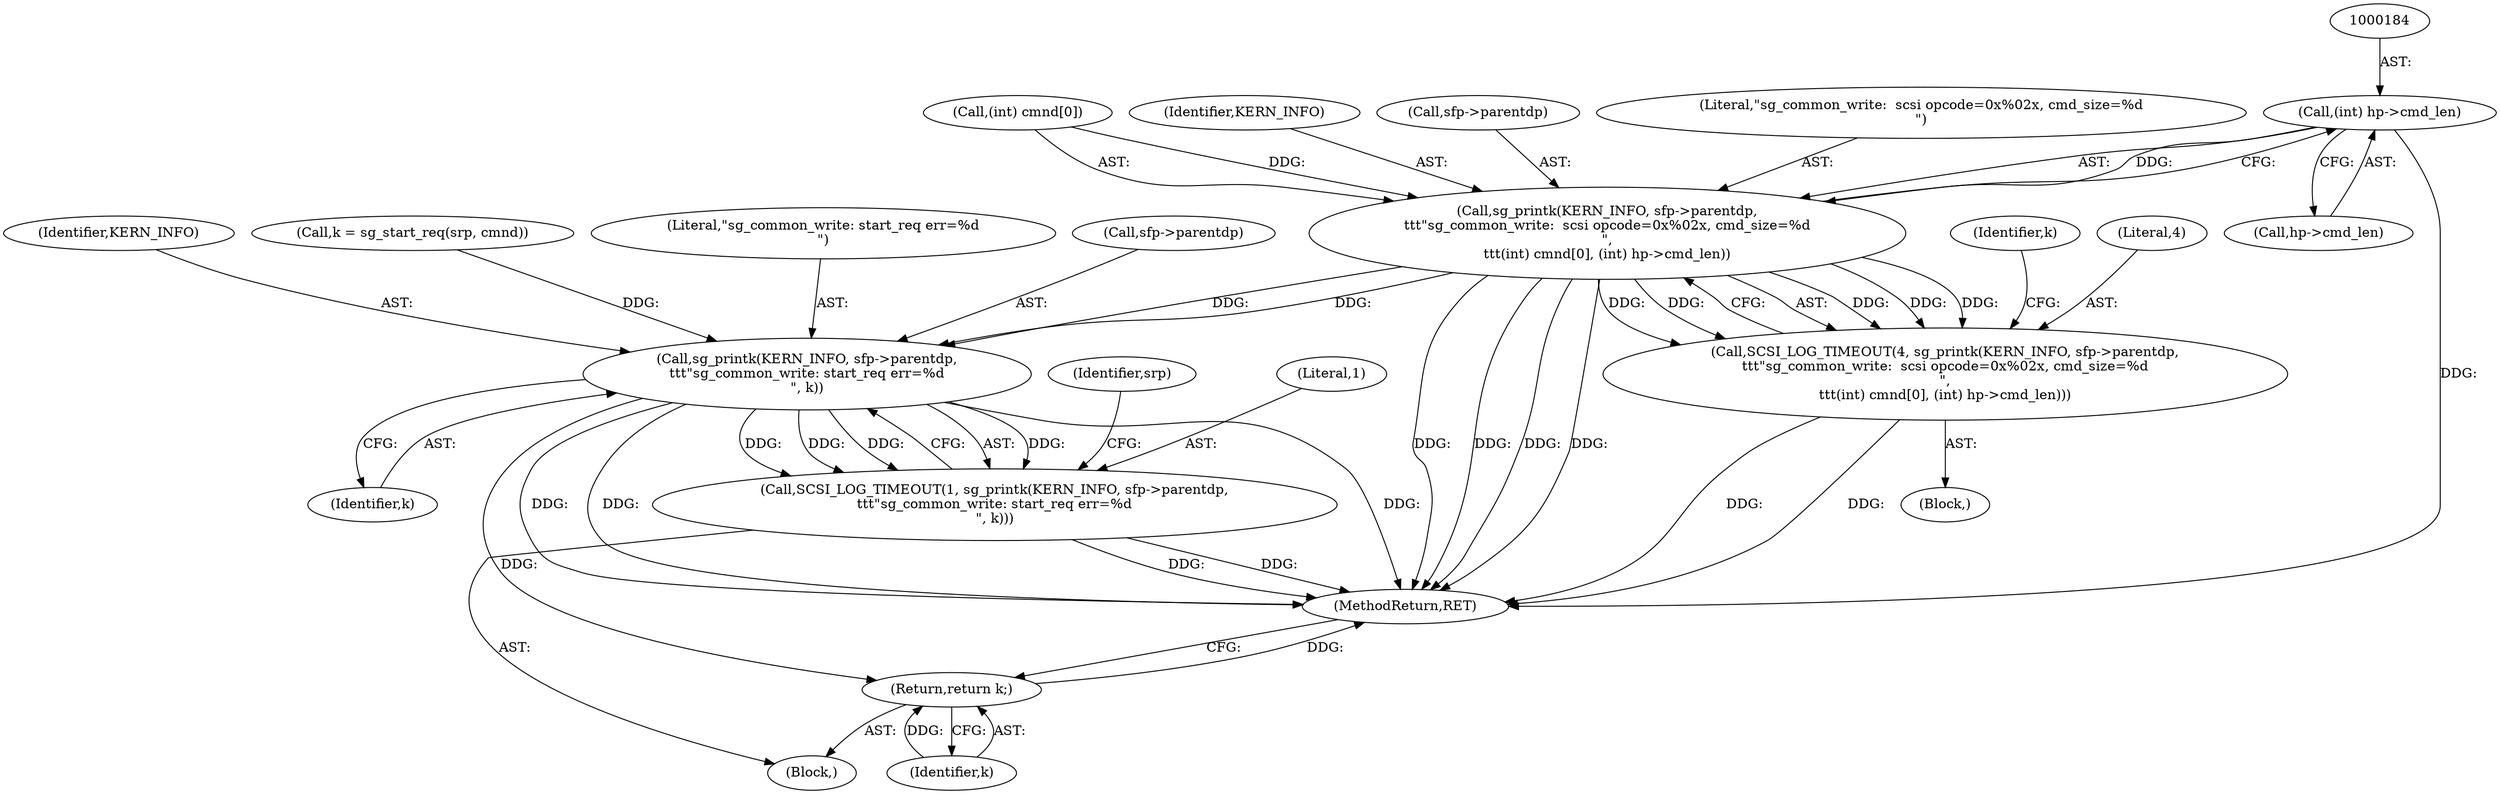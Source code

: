 digraph "0_linux_f3951a3709ff50990bf3e188c27d346792103432@pointer" {
"1000183" [label="(Call,(int) hp->cmd_len)"];
"1000172" [label="(Call,sg_printk(KERN_INFO, sfp->parentdp,\n\t\t\t\"sg_common_write:  scsi opcode=0x%02x, cmd_size=%d\n\",\n\t\t\t(int) cmnd[0], (int) hp->cmd_len))"];
"1000170" [label="(Call,SCSI_LOG_TIMEOUT(4, sg_printk(KERN_INFO, sfp->parentdp,\n\t\t\t\"sg_common_write:  scsi opcode=0x%02x, cmd_size=%d\n\",\n\t\t\t(int) cmnd[0], (int) hp->cmd_len)))"];
"1000198" [label="(Call,sg_printk(KERN_INFO, sfp->parentdp,\n\t\t\t\"sg_common_write: start_req err=%d\n\", k))"];
"1000196" [label="(Call,SCSI_LOG_TIMEOUT(1, sg_printk(KERN_INFO, sfp->parentdp,\n\t\t\t\"sg_common_write: start_req err=%d\n\", k)))"];
"1000207" [label="(Return,return k;)"];
"1000110" [label="(Block,)"];
"1000177" [label="(Literal,\"sg_common_write:  scsi opcode=0x%02x, cmd_size=%d\n\")"];
"1000189" [label="(Identifier,k)"];
"1000208" [label="(Identifier,k)"];
"1000183" [label="(Call,(int) hp->cmd_len)"];
"1000308" [label="(MethodReturn,RET)"];
"1000171" [label="(Literal,4)"];
"1000207" [label="(Return,return k;)"];
"1000173" [label="(Identifier,KERN_INFO)"];
"1000172" [label="(Call,sg_printk(KERN_INFO, sfp->parentdp,\n\t\t\t\"sg_common_write:  scsi opcode=0x%02x, cmd_size=%d\n\",\n\t\t\t(int) cmnd[0], (int) hp->cmd_len))"];
"1000203" [label="(Literal,\"sg_common_write: start_req err=%d\n\")"];
"1000195" [label="(Block,)"];
"1000170" [label="(Call,SCSI_LOG_TIMEOUT(4, sg_printk(KERN_INFO, sfp->parentdp,\n\t\t\t\"sg_common_write:  scsi opcode=0x%02x, cmd_size=%d\n\",\n\t\t\t(int) cmnd[0], (int) hp->cmd_len)))"];
"1000206" [label="(Identifier,srp)"];
"1000174" [label="(Call,sfp->parentdp)"];
"1000196" [label="(Call,SCSI_LOG_TIMEOUT(1, sg_printk(KERN_INFO, sfp->parentdp,\n\t\t\t\"sg_common_write: start_req err=%d\n\", k)))"];
"1000178" [label="(Call,(int) cmnd[0])"];
"1000200" [label="(Call,sfp->parentdp)"];
"1000197" [label="(Literal,1)"];
"1000198" [label="(Call,sg_printk(KERN_INFO, sfp->parentdp,\n\t\t\t\"sg_common_write: start_req err=%d\n\", k))"];
"1000185" [label="(Call,hp->cmd_len)"];
"1000199" [label="(Identifier,KERN_INFO)"];
"1000204" [label="(Identifier,k)"];
"1000188" [label="(Call,k = sg_start_req(srp, cmnd))"];
"1000183" -> "1000172"  [label="AST: "];
"1000183" -> "1000185"  [label="CFG: "];
"1000184" -> "1000183"  [label="AST: "];
"1000185" -> "1000183"  [label="AST: "];
"1000172" -> "1000183"  [label="CFG: "];
"1000183" -> "1000308"  [label="DDG: "];
"1000183" -> "1000172"  [label="DDG: "];
"1000172" -> "1000170"  [label="AST: "];
"1000173" -> "1000172"  [label="AST: "];
"1000174" -> "1000172"  [label="AST: "];
"1000177" -> "1000172"  [label="AST: "];
"1000178" -> "1000172"  [label="AST: "];
"1000170" -> "1000172"  [label="CFG: "];
"1000172" -> "1000308"  [label="DDG: "];
"1000172" -> "1000308"  [label="DDG: "];
"1000172" -> "1000308"  [label="DDG: "];
"1000172" -> "1000308"  [label="DDG: "];
"1000172" -> "1000170"  [label="DDG: "];
"1000172" -> "1000170"  [label="DDG: "];
"1000172" -> "1000170"  [label="DDG: "];
"1000172" -> "1000170"  [label="DDG: "];
"1000172" -> "1000170"  [label="DDG: "];
"1000178" -> "1000172"  [label="DDG: "];
"1000172" -> "1000198"  [label="DDG: "];
"1000172" -> "1000198"  [label="DDG: "];
"1000170" -> "1000110"  [label="AST: "];
"1000171" -> "1000170"  [label="AST: "];
"1000189" -> "1000170"  [label="CFG: "];
"1000170" -> "1000308"  [label="DDG: "];
"1000170" -> "1000308"  [label="DDG: "];
"1000198" -> "1000196"  [label="AST: "];
"1000198" -> "1000204"  [label="CFG: "];
"1000199" -> "1000198"  [label="AST: "];
"1000200" -> "1000198"  [label="AST: "];
"1000203" -> "1000198"  [label="AST: "];
"1000204" -> "1000198"  [label="AST: "];
"1000196" -> "1000198"  [label="CFG: "];
"1000198" -> "1000308"  [label="DDG: "];
"1000198" -> "1000308"  [label="DDG: "];
"1000198" -> "1000308"  [label="DDG: "];
"1000198" -> "1000196"  [label="DDG: "];
"1000198" -> "1000196"  [label="DDG: "];
"1000198" -> "1000196"  [label="DDG: "];
"1000198" -> "1000196"  [label="DDG: "];
"1000188" -> "1000198"  [label="DDG: "];
"1000198" -> "1000207"  [label="DDG: "];
"1000196" -> "1000195"  [label="AST: "];
"1000197" -> "1000196"  [label="AST: "];
"1000206" -> "1000196"  [label="CFG: "];
"1000196" -> "1000308"  [label="DDG: "];
"1000196" -> "1000308"  [label="DDG: "];
"1000207" -> "1000195"  [label="AST: "];
"1000207" -> "1000208"  [label="CFG: "];
"1000208" -> "1000207"  [label="AST: "];
"1000308" -> "1000207"  [label="CFG: "];
"1000207" -> "1000308"  [label="DDG: "];
"1000208" -> "1000207"  [label="DDG: "];
}
